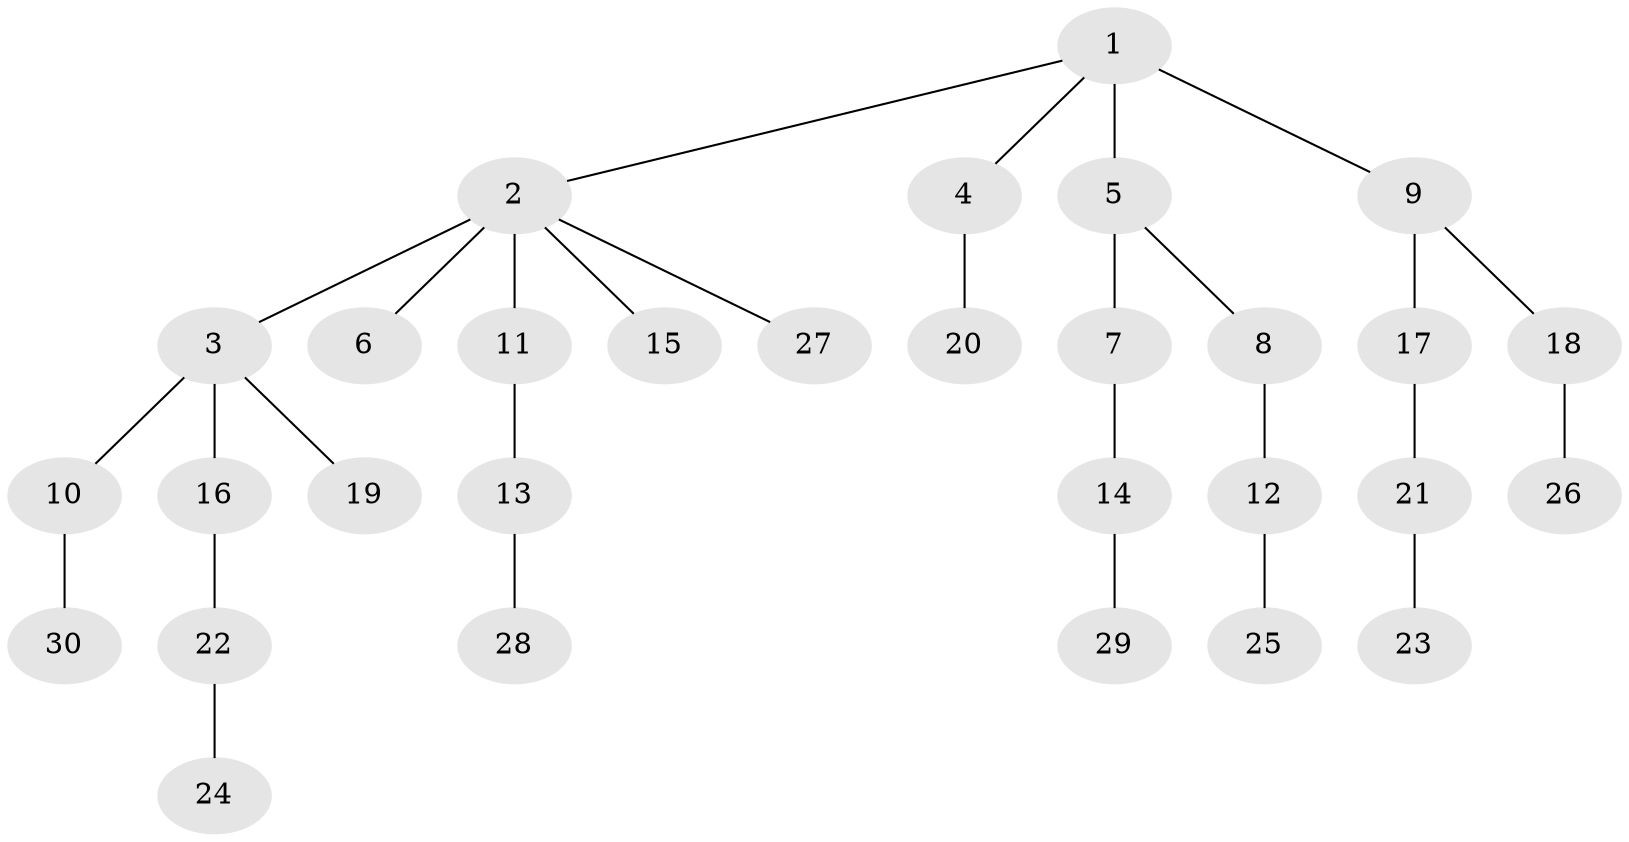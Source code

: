 // original degree distribution, {4: 0.0707070707070707, 5: 0.020202020202020204, 6: 0.030303030303030304, 2: 0.25252525252525254, 3: 0.1111111111111111, 7: 0.010101010101010102, 1: 0.5050505050505051}
// Generated by graph-tools (version 1.1) at 2025/52/03/04/25 22:52:00]
// undirected, 30 vertices, 29 edges
graph export_dot {
  node [color=gray90,style=filled];
  1;
  2;
  3;
  4;
  5;
  6;
  7;
  8;
  9;
  10;
  11;
  12;
  13;
  14;
  15;
  16;
  17;
  18;
  19;
  20;
  21;
  22;
  23;
  24;
  25;
  26;
  27;
  28;
  29;
  30;
  1 -- 2 [weight=1.0];
  1 -- 4 [weight=1.0];
  1 -- 5 [weight=3.0];
  1 -- 9 [weight=1.0];
  2 -- 3 [weight=1.0];
  2 -- 6 [weight=1.0];
  2 -- 11 [weight=5.0];
  2 -- 15 [weight=1.0];
  2 -- 27 [weight=1.0];
  3 -- 10 [weight=1.0];
  3 -- 16 [weight=1.0];
  3 -- 19 [weight=1.0];
  4 -- 20 [weight=3.0];
  5 -- 7 [weight=1.0];
  5 -- 8 [weight=1.0];
  7 -- 14 [weight=1.0];
  8 -- 12 [weight=1.0];
  9 -- 17 [weight=1.0];
  9 -- 18 [weight=1.0];
  10 -- 30 [weight=1.0];
  11 -- 13 [weight=1.0];
  12 -- 25 [weight=1.0];
  13 -- 28 [weight=1.0];
  14 -- 29 [weight=2.0];
  16 -- 22 [weight=1.0];
  17 -- 21 [weight=1.0];
  18 -- 26 [weight=1.0];
  21 -- 23 [weight=1.0];
  22 -- 24 [weight=1.0];
}

